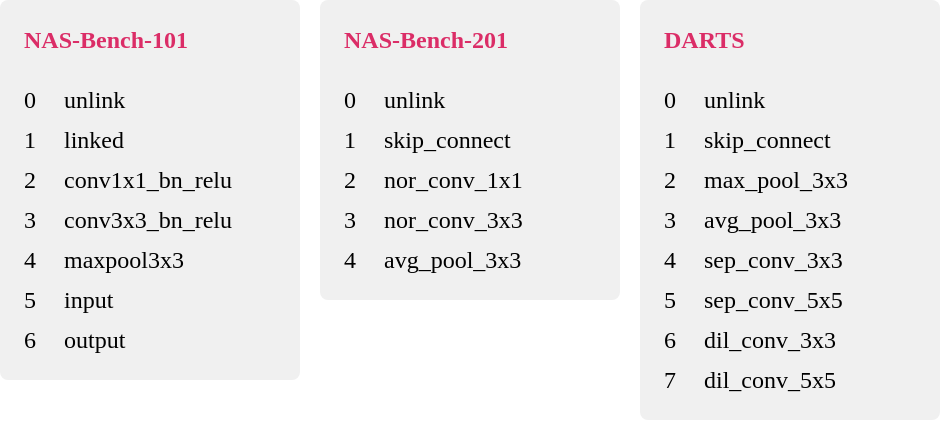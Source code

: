 <mxfile version="24.7.17">
  <diagram name="Page-1" id="v-b-XIodhEhu7KvVMlSm">
    <mxGraphModel dx="2044" dy="1166" grid="1" gridSize="10" guides="1" tooltips="1" connect="1" arrows="1" fold="1" page="1" pageScale="1" pageWidth="827" pageHeight="1169" math="0" shadow="0">
      <root>
        <mxCell id="0" />
        <mxCell id="1" parent="0" />
        <mxCell id="Q3ihRbQ_uRLE7GXfk9S9-53" value="" style="rounded=1;whiteSpace=wrap;html=1;absoluteArcSize=1;arcSize=8;strokeColor=none;fillColor=#F0F0F0;" parent="1" vertex="1">
          <mxGeometry x="510" y="120" width="150" height="210" as="geometry" />
        </mxCell>
        <mxCell id="Q3ihRbQ_uRLE7GXfk9S9-52" value="" style="rounded=1;whiteSpace=wrap;html=1;absoluteArcSize=1;arcSize=8;strokeColor=none;fillColor=#F0F0F0;" parent="1" vertex="1">
          <mxGeometry x="350" y="120" width="150" height="150" as="geometry" />
        </mxCell>
        <mxCell id="Q3ihRbQ_uRLE7GXfk9S9-51" value="" style="rounded=1;whiteSpace=wrap;html=1;absoluteArcSize=1;arcSize=8;strokeColor=none;fillColor=#F0F0F0;" parent="1" vertex="1">
          <mxGeometry x="190" y="120" width="150" height="190" as="geometry" />
        </mxCell>
        <mxCell id="Q3ihRbQ_uRLE7GXfk9S9-1" value="unlink" style="text;html=1;align=left;verticalAlign=middle;whiteSpace=wrap;rounded=0;fontFamily=Fira Code Retina;fontColor=#000000;" parent="1" vertex="1">
          <mxGeometry x="220" y="160" width="50" height="20" as="geometry" />
        </mxCell>
        <mxCell id="Q3ihRbQ_uRLE7GXfk9S9-2" value="linked" style="text;html=1;align=left;verticalAlign=middle;whiteSpace=wrap;rounded=0;fontFamily=Fira Code Retina;" parent="1" vertex="1">
          <mxGeometry x="220" y="180" width="50" height="20" as="geometry" />
        </mxCell>
        <mxCell id="Q3ihRbQ_uRLE7GXfk9S9-3" value="conv1x1_bn_relu" style="text;html=1;align=left;verticalAlign=middle;whiteSpace=wrap;rounded=0;fontFamily=Fira Code Retina;" parent="1" vertex="1">
          <mxGeometry x="220" y="200" width="50" height="20" as="geometry" />
        </mxCell>
        <mxCell id="Q3ihRbQ_uRLE7GXfk9S9-4" value="conv3x3_bn_relu" style="text;html=1;align=left;verticalAlign=middle;whiteSpace=wrap;rounded=0;fontFamily=Fira Code Retina;" parent="1" vertex="1">
          <mxGeometry x="220" y="220" width="50" height="20" as="geometry" />
        </mxCell>
        <mxCell id="Q3ihRbQ_uRLE7GXfk9S9-7" value="maxpool3x3" style="text;html=1;align=left;verticalAlign=middle;whiteSpace=wrap;rounded=0;fontFamily=Fira Code Retina;" parent="1" vertex="1">
          <mxGeometry x="220" y="240" width="50" height="20" as="geometry" />
        </mxCell>
        <mxCell id="Q3ihRbQ_uRLE7GXfk9S9-8" value="input" style="text;html=1;align=left;verticalAlign=middle;whiteSpace=wrap;rounded=0;fontFamily=Fira Code Retina;" parent="1" vertex="1">
          <mxGeometry x="220" y="260" width="50" height="20" as="geometry" />
        </mxCell>
        <mxCell id="Q3ihRbQ_uRLE7GXfk9S9-9" value="output" style="text;html=1;align=left;verticalAlign=middle;whiteSpace=wrap;rounded=0;fontFamily=Fira Code Retina;" parent="1" vertex="1">
          <mxGeometry x="220" y="280" width="50" height="20" as="geometry" />
        </mxCell>
        <mxCell id="Q3ihRbQ_uRLE7GXfk9S9-10" value="0" style="text;html=1;align=right;verticalAlign=middle;whiteSpace=wrap;rounded=0;fontFamily=Fira Code Retina;fontColor=#000000;" parent="1" vertex="1">
          <mxGeometry x="200" y="160" width="10" height="20" as="geometry" />
        </mxCell>
        <mxCell id="Q3ihRbQ_uRLE7GXfk9S9-11" value="1" style="text;html=1;align=right;verticalAlign=middle;whiteSpace=wrap;rounded=0;fontFamily=Fira Code Retina;" parent="1" vertex="1">
          <mxGeometry x="200" y="180" width="10" height="20" as="geometry" />
        </mxCell>
        <mxCell id="Q3ihRbQ_uRLE7GXfk9S9-12" value="2" style="text;html=1;align=right;verticalAlign=middle;whiteSpace=wrap;rounded=0;fontFamily=Fira Code Retina;" parent="1" vertex="1">
          <mxGeometry x="200" y="200" width="10" height="20" as="geometry" />
        </mxCell>
        <mxCell id="Q3ihRbQ_uRLE7GXfk9S9-13" value="3" style="text;html=1;align=right;verticalAlign=middle;whiteSpace=wrap;rounded=0;fontFamily=Fira Code Retina;" parent="1" vertex="1">
          <mxGeometry x="200" y="220" width="10" height="20" as="geometry" />
        </mxCell>
        <mxCell id="Q3ihRbQ_uRLE7GXfk9S9-14" value="4" style="text;html=1;align=right;verticalAlign=middle;whiteSpace=wrap;rounded=0;fontFamily=Fira Code Retina;" parent="1" vertex="1">
          <mxGeometry x="200" y="240" width="10" height="20" as="geometry" />
        </mxCell>
        <mxCell id="Q3ihRbQ_uRLE7GXfk9S9-15" value="5" style="text;html=1;align=right;verticalAlign=middle;whiteSpace=wrap;rounded=0;fontFamily=Fira Code Retina;" parent="1" vertex="1">
          <mxGeometry x="200" y="260" width="10" height="20" as="geometry" />
        </mxCell>
        <mxCell id="Q3ihRbQ_uRLE7GXfk9S9-16" value="6" style="text;html=1;align=right;verticalAlign=middle;whiteSpace=wrap;rounded=0;fontFamily=Fira Code Retina;" parent="1" vertex="1">
          <mxGeometry x="200" y="280" width="10" height="20" as="geometry" />
        </mxCell>
        <mxCell id="Q3ihRbQ_uRLE7GXfk9S9-17" value="unlink" style="text;html=1;align=left;verticalAlign=middle;whiteSpace=wrap;rounded=0;fontFamily=Fira Code Retina;fontColor=#000000;" parent="1" vertex="1">
          <mxGeometry x="380" y="160" width="50" height="20" as="geometry" />
        </mxCell>
        <mxCell id="Q3ihRbQ_uRLE7GXfk9S9-18" value="skip_connect" style="text;html=1;align=left;verticalAlign=middle;whiteSpace=wrap;rounded=0;fontFamily=Fira Code Retina;" parent="1" vertex="1">
          <mxGeometry x="380" y="180" width="50" height="20" as="geometry" />
        </mxCell>
        <mxCell id="Q3ihRbQ_uRLE7GXfk9S9-19" value="nor_conv_1x1" style="text;html=1;align=left;verticalAlign=middle;whiteSpace=wrap;rounded=0;fontFamily=Fira Code Retina;" parent="1" vertex="1">
          <mxGeometry x="380" y="200" width="50" height="20" as="geometry" />
        </mxCell>
        <mxCell id="Q3ihRbQ_uRLE7GXfk9S9-20" value="nor_conv_3x3" style="text;html=1;align=left;verticalAlign=middle;whiteSpace=wrap;rounded=0;fontFamily=Fira Code Retina;" parent="1" vertex="1">
          <mxGeometry x="380" y="220" width="50" height="20" as="geometry" />
        </mxCell>
        <mxCell id="Q3ihRbQ_uRLE7GXfk9S9-21" value="avg_pool_3x3" style="text;html=1;align=left;verticalAlign=middle;whiteSpace=wrap;rounded=0;fontFamily=Fira Code Retina;" parent="1" vertex="1">
          <mxGeometry x="380" y="240" width="50" height="20" as="geometry" />
        </mxCell>
        <mxCell id="Q3ihRbQ_uRLE7GXfk9S9-24" value="0" style="text;html=1;align=right;verticalAlign=middle;whiteSpace=wrap;rounded=0;fontFamily=Fira Code Retina;fontColor=#000000;" parent="1" vertex="1">
          <mxGeometry x="320" y="160" width="50" height="20" as="geometry" />
        </mxCell>
        <mxCell id="Q3ihRbQ_uRLE7GXfk9S9-25" value="1" style="text;html=1;align=right;verticalAlign=middle;whiteSpace=wrap;rounded=0;fontFamily=Fira Code Retina;" parent="1" vertex="1">
          <mxGeometry x="320" y="180" width="50" height="20" as="geometry" />
        </mxCell>
        <mxCell id="Q3ihRbQ_uRLE7GXfk9S9-26" value="2" style="text;html=1;align=right;verticalAlign=middle;whiteSpace=wrap;rounded=0;fontFamily=Fira Code Retina;" parent="1" vertex="1">
          <mxGeometry x="320" y="200" width="50" height="20" as="geometry" />
        </mxCell>
        <mxCell id="Q3ihRbQ_uRLE7GXfk9S9-27" value="3" style="text;html=1;align=right;verticalAlign=middle;whiteSpace=wrap;rounded=0;fontFamily=Fira Code Retina;" parent="1" vertex="1">
          <mxGeometry x="320" y="220" width="50" height="20" as="geometry" />
        </mxCell>
        <mxCell id="Q3ihRbQ_uRLE7GXfk9S9-28" value="4" style="text;html=1;align=right;verticalAlign=middle;whiteSpace=wrap;rounded=0;fontFamily=Fira Code Retina;" parent="1" vertex="1">
          <mxGeometry x="320" y="240" width="50" height="20" as="geometry" />
        </mxCell>
        <mxCell id="Q3ihRbQ_uRLE7GXfk9S9-31" value="unlink" style="text;html=1;align=left;verticalAlign=middle;whiteSpace=wrap;rounded=0;fontFamily=Fira Code Retina;fontColor=#000000;" parent="1" vertex="1">
          <mxGeometry x="540" y="160" width="50" height="20" as="geometry" />
        </mxCell>
        <mxCell id="Q3ihRbQ_uRLE7GXfk9S9-32" value="skip_connect" style="text;html=1;align=left;verticalAlign=middle;whiteSpace=wrap;rounded=0;fontFamily=Fira Code Retina;" parent="1" vertex="1">
          <mxGeometry x="540" y="180" width="50" height="20" as="geometry" />
        </mxCell>
        <mxCell id="Q3ihRbQ_uRLE7GXfk9S9-33" value="max_pool_3x3" style="text;html=1;align=left;verticalAlign=middle;whiteSpace=wrap;rounded=0;fontFamily=Fira Code Retina;" parent="1" vertex="1">
          <mxGeometry x="540" y="200" width="50" height="20" as="geometry" />
        </mxCell>
        <mxCell id="Q3ihRbQ_uRLE7GXfk9S9-34" value="avg_pool_3x3" style="text;html=1;align=left;verticalAlign=middle;whiteSpace=wrap;rounded=0;fontFamily=Fira Code Retina;" parent="1" vertex="1">
          <mxGeometry x="540" y="220" width="50" height="20" as="geometry" />
        </mxCell>
        <mxCell id="Q3ihRbQ_uRLE7GXfk9S9-35" value="sep_conv_3x3" style="text;html=1;align=left;verticalAlign=middle;whiteSpace=wrap;rounded=0;fontFamily=Fira Code Retina;" parent="1" vertex="1">
          <mxGeometry x="540" y="240" width="50" height="20" as="geometry" />
        </mxCell>
        <mxCell id="Q3ihRbQ_uRLE7GXfk9S9-36" value="sep_conv_5x5" style="text;html=1;align=left;verticalAlign=middle;whiteSpace=wrap;rounded=0;fontFamily=Fira Code Retina;" parent="1" vertex="1">
          <mxGeometry x="540" y="260" width="50" height="20" as="geometry" />
        </mxCell>
        <mxCell id="Q3ihRbQ_uRLE7GXfk9S9-37" value="dil_conv_3x3" style="text;html=1;align=left;verticalAlign=middle;whiteSpace=wrap;rounded=0;fontFamily=Fira Code Retina;" parent="1" vertex="1">
          <mxGeometry x="540" y="280" width="50" height="20" as="geometry" />
        </mxCell>
        <mxCell id="Q3ihRbQ_uRLE7GXfk9S9-38" value="0" style="text;html=1;align=right;verticalAlign=middle;whiteSpace=wrap;rounded=0;fontFamily=Fira Code Retina;fontColor=#000000;" parent="1" vertex="1">
          <mxGeometry x="480" y="160" width="50" height="20" as="geometry" />
        </mxCell>
        <mxCell id="Q3ihRbQ_uRLE7GXfk9S9-39" value="1" style="text;html=1;align=right;verticalAlign=middle;whiteSpace=wrap;rounded=0;fontFamily=Fira Code Retina;" parent="1" vertex="1">
          <mxGeometry x="480" y="180" width="50" height="20" as="geometry" />
        </mxCell>
        <mxCell id="Q3ihRbQ_uRLE7GXfk9S9-40" value="2" style="text;html=1;align=right;verticalAlign=middle;whiteSpace=wrap;rounded=0;fontFamily=Fira Code Retina;" parent="1" vertex="1">
          <mxGeometry x="480" y="200" width="50" height="20" as="geometry" />
        </mxCell>
        <mxCell id="Q3ihRbQ_uRLE7GXfk9S9-41" value="3" style="text;html=1;align=right;verticalAlign=middle;whiteSpace=wrap;rounded=0;fontFamily=Fira Code Retina;" parent="1" vertex="1">
          <mxGeometry x="480" y="220" width="50" height="20" as="geometry" />
        </mxCell>
        <mxCell id="Q3ihRbQ_uRLE7GXfk9S9-42" value="4" style="text;html=1;align=right;verticalAlign=middle;whiteSpace=wrap;rounded=0;fontFamily=Fira Code Retina;" parent="1" vertex="1">
          <mxGeometry x="480" y="240" width="50" height="20" as="geometry" />
        </mxCell>
        <mxCell id="Q3ihRbQ_uRLE7GXfk9S9-43" value="5" style="text;html=1;align=right;verticalAlign=middle;whiteSpace=wrap;rounded=0;fontFamily=Fira Code Retina;" parent="1" vertex="1">
          <mxGeometry x="480" y="260" width="50" height="20" as="geometry" />
        </mxCell>
        <mxCell id="Q3ihRbQ_uRLE7GXfk9S9-44" value="6" style="text;html=1;align=right;verticalAlign=middle;whiteSpace=wrap;rounded=0;fontFamily=Fira Code Retina;" parent="1" vertex="1">
          <mxGeometry x="480" y="280" width="50" height="20" as="geometry" />
        </mxCell>
        <mxCell id="Q3ihRbQ_uRLE7GXfk9S9-45" value="7" style="text;html=1;align=right;verticalAlign=middle;whiteSpace=wrap;rounded=0;fontFamily=Fira Code Retina;" parent="1" vertex="1">
          <mxGeometry x="480" y="300" width="50" height="20" as="geometry" />
        </mxCell>
        <mxCell id="Q3ihRbQ_uRLE7GXfk9S9-46" value="dil_conv_5x5" style="text;html=1;align=left;verticalAlign=middle;whiteSpace=wrap;rounded=0;fontFamily=Fira Code Retina;" parent="1" vertex="1">
          <mxGeometry x="540" y="300" width="50" height="20" as="geometry" />
        </mxCell>
        <mxCell id="Q3ihRbQ_uRLE7GXfk9S9-47" value="NAS-Bench-101" style="text;html=1;align=left;verticalAlign=middle;whiteSpace=wrap;rounded=0;fontFamily=Fira Code Retina;fontColor=#DB2D67;fontStyle=1" parent="1" vertex="1">
          <mxGeometry x="200" y="130" width="120" height="20" as="geometry" />
        </mxCell>
        <mxCell id="Q3ihRbQ_uRLE7GXfk9S9-49" value="NAS-Bench-201" style="text;html=1;align=left;verticalAlign=middle;whiteSpace=wrap;rounded=0;fontFamily=Fira Code Retina;fontColor=#DB2D67;fontStyle=1" parent="1" vertex="1">
          <mxGeometry x="360" y="130" width="120" height="20" as="geometry" />
        </mxCell>
        <mxCell id="Q3ihRbQ_uRLE7GXfk9S9-50" value="DARTS" style="text;html=1;align=left;verticalAlign=middle;whiteSpace=wrap;rounded=0;fontFamily=Fira Code Retina;fontColor=#DB2D67;fontStyle=1" parent="1" vertex="1">
          <mxGeometry x="520" y="130" width="120" height="20" as="geometry" />
        </mxCell>
      </root>
    </mxGraphModel>
  </diagram>
</mxfile>
